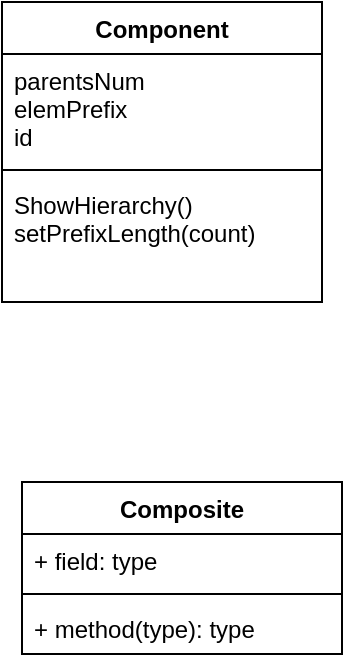 <mxfile version="14.1.9" type="device"><diagram id="extbWwYCQFwJiAGO5F6Q" name="Page-1"><mxGraphModel dx="541" dy="885" grid="1" gridSize="10" guides="1" tooltips="1" connect="1" arrows="1" fold="1" page="1" pageScale="1" pageWidth="827" pageHeight="1169" math="0" shadow="0"><root><mxCell id="0"/><mxCell id="1" parent="0"/><mxCell id="TFqXbBO18Sg2cchcmvwE-38" value="Component" style="swimlane;fontStyle=1;align=center;verticalAlign=top;childLayout=stackLayout;horizontal=1;startSize=26;horizontalStack=0;resizeParent=1;resizeParentMax=0;resizeLast=0;collapsible=1;marginBottom=0;" vertex="1" parent="1"><mxGeometry x="50" y="210" width="160" height="150" as="geometry"/></mxCell><mxCell id="TFqXbBO18Sg2cchcmvwE-39" value="parentsNum&#10;elemPrefix&#10;id" style="text;strokeColor=none;fillColor=none;align=left;verticalAlign=top;spacingLeft=4;spacingRight=4;overflow=hidden;rotatable=0;points=[[0,0.5],[1,0.5]];portConstraint=eastwest;" vertex="1" parent="TFqXbBO18Sg2cchcmvwE-38"><mxGeometry y="26" width="160" height="54" as="geometry"/></mxCell><mxCell id="TFqXbBO18Sg2cchcmvwE-40" value="" style="line;strokeWidth=1;fillColor=none;align=left;verticalAlign=middle;spacingTop=-1;spacingLeft=3;spacingRight=3;rotatable=0;labelPosition=right;points=[];portConstraint=eastwest;" vertex="1" parent="TFqXbBO18Sg2cchcmvwE-38"><mxGeometry y="80" width="160" height="8" as="geometry"/></mxCell><mxCell id="TFqXbBO18Sg2cchcmvwE-41" value="ShowHierarchy()&#10;setPrefixLength(count)" style="text;strokeColor=none;fillColor=none;align=left;verticalAlign=top;spacingLeft=4;spacingRight=4;overflow=hidden;rotatable=0;points=[[0,0.5],[1,0.5]];portConstraint=eastwest;" vertex="1" parent="TFqXbBO18Sg2cchcmvwE-38"><mxGeometry y="88" width="160" height="62" as="geometry"/></mxCell><mxCell id="TFqXbBO18Sg2cchcmvwE-42" value="Composite" style="swimlane;fontStyle=1;align=center;verticalAlign=top;childLayout=stackLayout;horizontal=1;startSize=26;horizontalStack=0;resizeParent=1;resizeParentMax=0;resizeLast=0;collapsible=1;marginBottom=0;" vertex="1" parent="1"><mxGeometry x="60" y="450" width="160" height="86" as="geometry"/></mxCell><mxCell id="TFqXbBO18Sg2cchcmvwE-43" value="+ field: type" style="text;strokeColor=none;fillColor=none;align=left;verticalAlign=top;spacingLeft=4;spacingRight=4;overflow=hidden;rotatable=0;points=[[0,0.5],[1,0.5]];portConstraint=eastwest;" vertex="1" parent="TFqXbBO18Sg2cchcmvwE-42"><mxGeometry y="26" width="160" height="26" as="geometry"/></mxCell><mxCell id="TFqXbBO18Sg2cchcmvwE-44" value="" style="line;strokeWidth=1;fillColor=none;align=left;verticalAlign=middle;spacingTop=-1;spacingLeft=3;spacingRight=3;rotatable=0;labelPosition=right;points=[];portConstraint=eastwest;" vertex="1" parent="TFqXbBO18Sg2cchcmvwE-42"><mxGeometry y="52" width="160" height="8" as="geometry"/></mxCell><mxCell id="TFqXbBO18Sg2cchcmvwE-45" value="+ method(type): type" style="text;strokeColor=none;fillColor=none;align=left;verticalAlign=top;spacingLeft=4;spacingRight=4;overflow=hidden;rotatable=0;points=[[0,0.5],[1,0.5]];portConstraint=eastwest;" vertex="1" parent="TFqXbBO18Sg2cchcmvwE-42"><mxGeometry y="60" width="160" height="26" as="geometry"/></mxCell></root></mxGraphModel></diagram></mxfile>